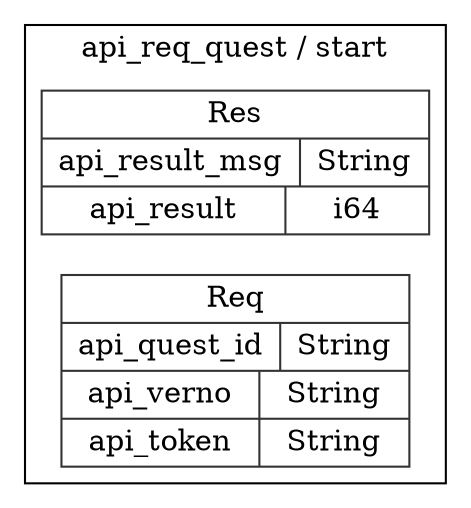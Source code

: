 digraph {
  rankdir=LR;
  subgraph cluster_0 {
    label="api_req_quest / start";
    node [style="filled", color=white, style="solid", color=gray20];
    api_req_quest__start__Res [label="<Res> Res  | { api_result_msg | <api_result_msg> String } | { api_result | <api_result> i64 }", shape=record];
    api_req_quest__start__Req [label="<Req> Req  | { api_quest_id | <api_quest_id> String } | { api_verno | <api_verno> String } | { api_token | <api_token> String }", shape=record];
  }
}
